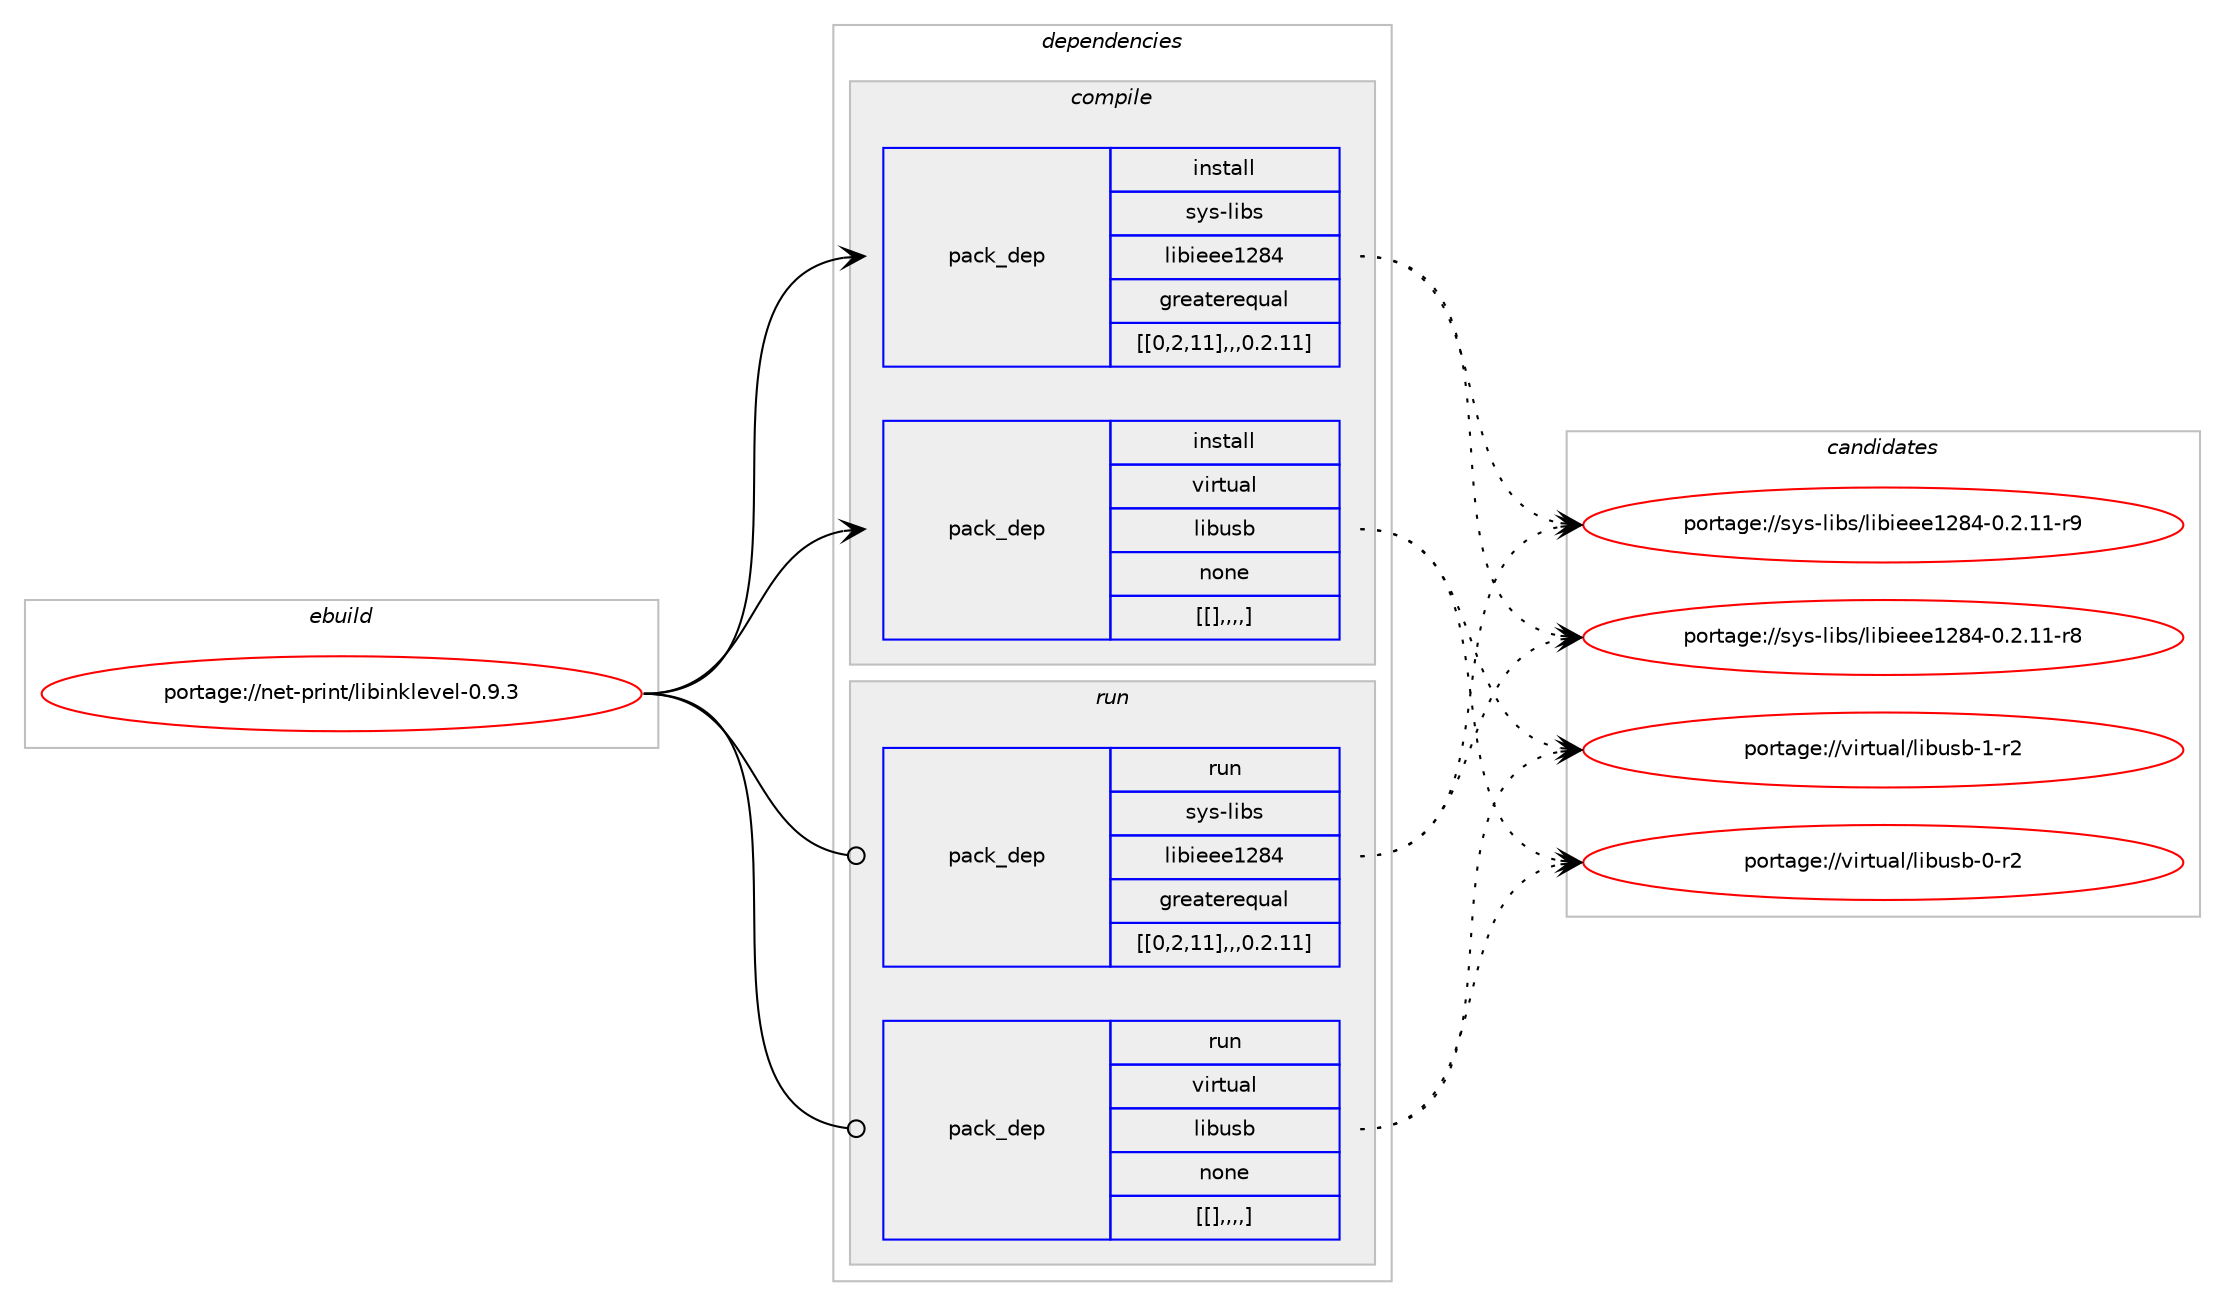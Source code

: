 digraph prolog {

# *************
# Graph options
# *************

newrank=true;
concentrate=true;
compound=true;
graph [rankdir=LR,fontname=Helvetica,fontsize=10,ranksep=1.5];#, ranksep=2.5, nodesep=0.2];
edge  [arrowhead=vee];
node  [fontname=Helvetica,fontsize=10];

# **********
# The ebuild
# **********

subgraph cluster_leftcol {
color=gray;
label=<<i>ebuild</i>>;
id [label="portage://net-print/libinklevel-0.9.3", color=red, width=4, href="../net-print/libinklevel-0.9.3.svg"];
}

# ****************
# The dependencies
# ****************

subgraph cluster_midcol {
color=gray;
label=<<i>dependencies</i>>;
subgraph cluster_compile {
fillcolor="#eeeeee";
style=filled;
label=<<i>compile</i>>;
subgraph pack291844 {
dependency399857 [label=<<TABLE BORDER="0" CELLBORDER="1" CELLSPACING="0" CELLPADDING="4" WIDTH="220"><TR><TD ROWSPAN="6" CELLPADDING="30">pack_dep</TD></TR><TR><TD WIDTH="110">install</TD></TR><TR><TD>sys-libs</TD></TR><TR><TD>libieee1284</TD></TR><TR><TD>greaterequal</TD></TR><TR><TD>[[0,2,11],,,0.2.11]</TD></TR></TABLE>>, shape=none, color=blue];
}
id:e -> dependency399857:w [weight=20,style="solid",arrowhead="vee"];
subgraph pack291845 {
dependency399858 [label=<<TABLE BORDER="0" CELLBORDER="1" CELLSPACING="0" CELLPADDING="4" WIDTH="220"><TR><TD ROWSPAN="6" CELLPADDING="30">pack_dep</TD></TR><TR><TD WIDTH="110">install</TD></TR><TR><TD>virtual</TD></TR><TR><TD>libusb</TD></TR><TR><TD>none</TD></TR><TR><TD>[[],,,,]</TD></TR></TABLE>>, shape=none, color=blue];
}
id:e -> dependency399858:w [weight=20,style="solid",arrowhead="vee"];
}
subgraph cluster_compileandrun {
fillcolor="#eeeeee";
style=filled;
label=<<i>compile and run</i>>;
}
subgraph cluster_run {
fillcolor="#eeeeee";
style=filled;
label=<<i>run</i>>;
subgraph pack291846 {
dependency399859 [label=<<TABLE BORDER="0" CELLBORDER="1" CELLSPACING="0" CELLPADDING="4" WIDTH="220"><TR><TD ROWSPAN="6" CELLPADDING="30">pack_dep</TD></TR><TR><TD WIDTH="110">run</TD></TR><TR><TD>sys-libs</TD></TR><TR><TD>libieee1284</TD></TR><TR><TD>greaterequal</TD></TR><TR><TD>[[0,2,11],,,0.2.11]</TD></TR></TABLE>>, shape=none, color=blue];
}
id:e -> dependency399859:w [weight=20,style="solid",arrowhead="odot"];
subgraph pack291847 {
dependency399860 [label=<<TABLE BORDER="0" CELLBORDER="1" CELLSPACING="0" CELLPADDING="4" WIDTH="220"><TR><TD ROWSPAN="6" CELLPADDING="30">pack_dep</TD></TR><TR><TD WIDTH="110">run</TD></TR><TR><TD>virtual</TD></TR><TR><TD>libusb</TD></TR><TR><TD>none</TD></TR><TR><TD>[[],,,,]</TD></TR></TABLE>>, shape=none, color=blue];
}
id:e -> dependency399860:w [weight=20,style="solid",arrowhead="odot"];
}
}

# **************
# The candidates
# **************

subgraph cluster_choices {
rank=same;
color=gray;
label=<<i>candidates</i>>;

subgraph choice291844 {
color=black;
nodesep=1;
choice1151211154510810598115471081059810510110110149505652454846504649494511457 [label="portage://sys-libs/libieee1284-0.2.11-r9", color=red, width=4,href="../sys-libs/libieee1284-0.2.11-r9.svg"];
choice1151211154510810598115471081059810510110110149505652454846504649494511456 [label="portage://sys-libs/libieee1284-0.2.11-r8", color=red, width=4,href="../sys-libs/libieee1284-0.2.11-r8.svg"];
dependency399857:e -> choice1151211154510810598115471081059810510110110149505652454846504649494511457:w [style=dotted,weight="100"];
dependency399857:e -> choice1151211154510810598115471081059810510110110149505652454846504649494511456:w [style=dotted,weight="100"];
}
subgraph choice291845 {
color=black;
nodesep=1;
choice1181051141161179710847108105981171159845494511450 [label="portage://virtual/libusb-1-r2", color=red, width=4,href="../virtual/libusb-1-r2.svg"];
choice1181051141161179710847108105981171159845484511450 [label="portage://virtual/libusb-0-r2", color=red, width=4,href="../virtual/libusb-0-r2.svg"];
dependency399858:e -> choice1181051141161179710847108105981171159845494511450:w [style=dotted,weight="100"];
dependency399858:e -> choice1181051141161179710847108105981171159845484511450:w [style=dotted,weight="100"];
}
subgraph choice291846 {
color=black;
nodesep=1;
choice1151211154510810598115471081059810510110110149505652454846504649494511457 [label="portage://sys-libs/libieee1284-0.2.11-r9", color=red, width=4,href="../sys-libs/libieee1284-0.2.11-r9.svg"];
choice1151211154510810598115471081059810510110110149505652454846504649494511456 [label="portage://sys-libs/libieee1284-0.2.11-r8", color=red, width=4,href="../sys-libs/libieee1284-0.2.11-r8.svg"];
dependency399859:e -> choice1151211154510810598115471081059810510110110149505652454846504649494511457:w [style=dotted,weight="100"];
dependency399859:e -> choice1151211154510810598115471081059810510110110149505652454846504649494511456:w [style=dotted,weight="100"];
}
subgraph choice291847 {
color=black;
nodesep=1;
choice1181051141161179710847108105981171159845494511450 [label="portage://virtual/libusb-1-r2", color=red, width=4,href="../virtual/libusb-1-r2.svg"];
choice1181051141161179710847108105981171159845484511450 [label="portage://virtual/libusb-0-r2", color=red, width=4,href="../virtual/libusb-0-r2.svg"];
dependency399860:e -> choice1181051141161179710847108105981171159845494511450:w [style=dotted,weight="100"];
dependency399860:e -> choice1181051141161179710847108105981171159845484511450:w [style=dotted,weight="100"];
}
}

}
